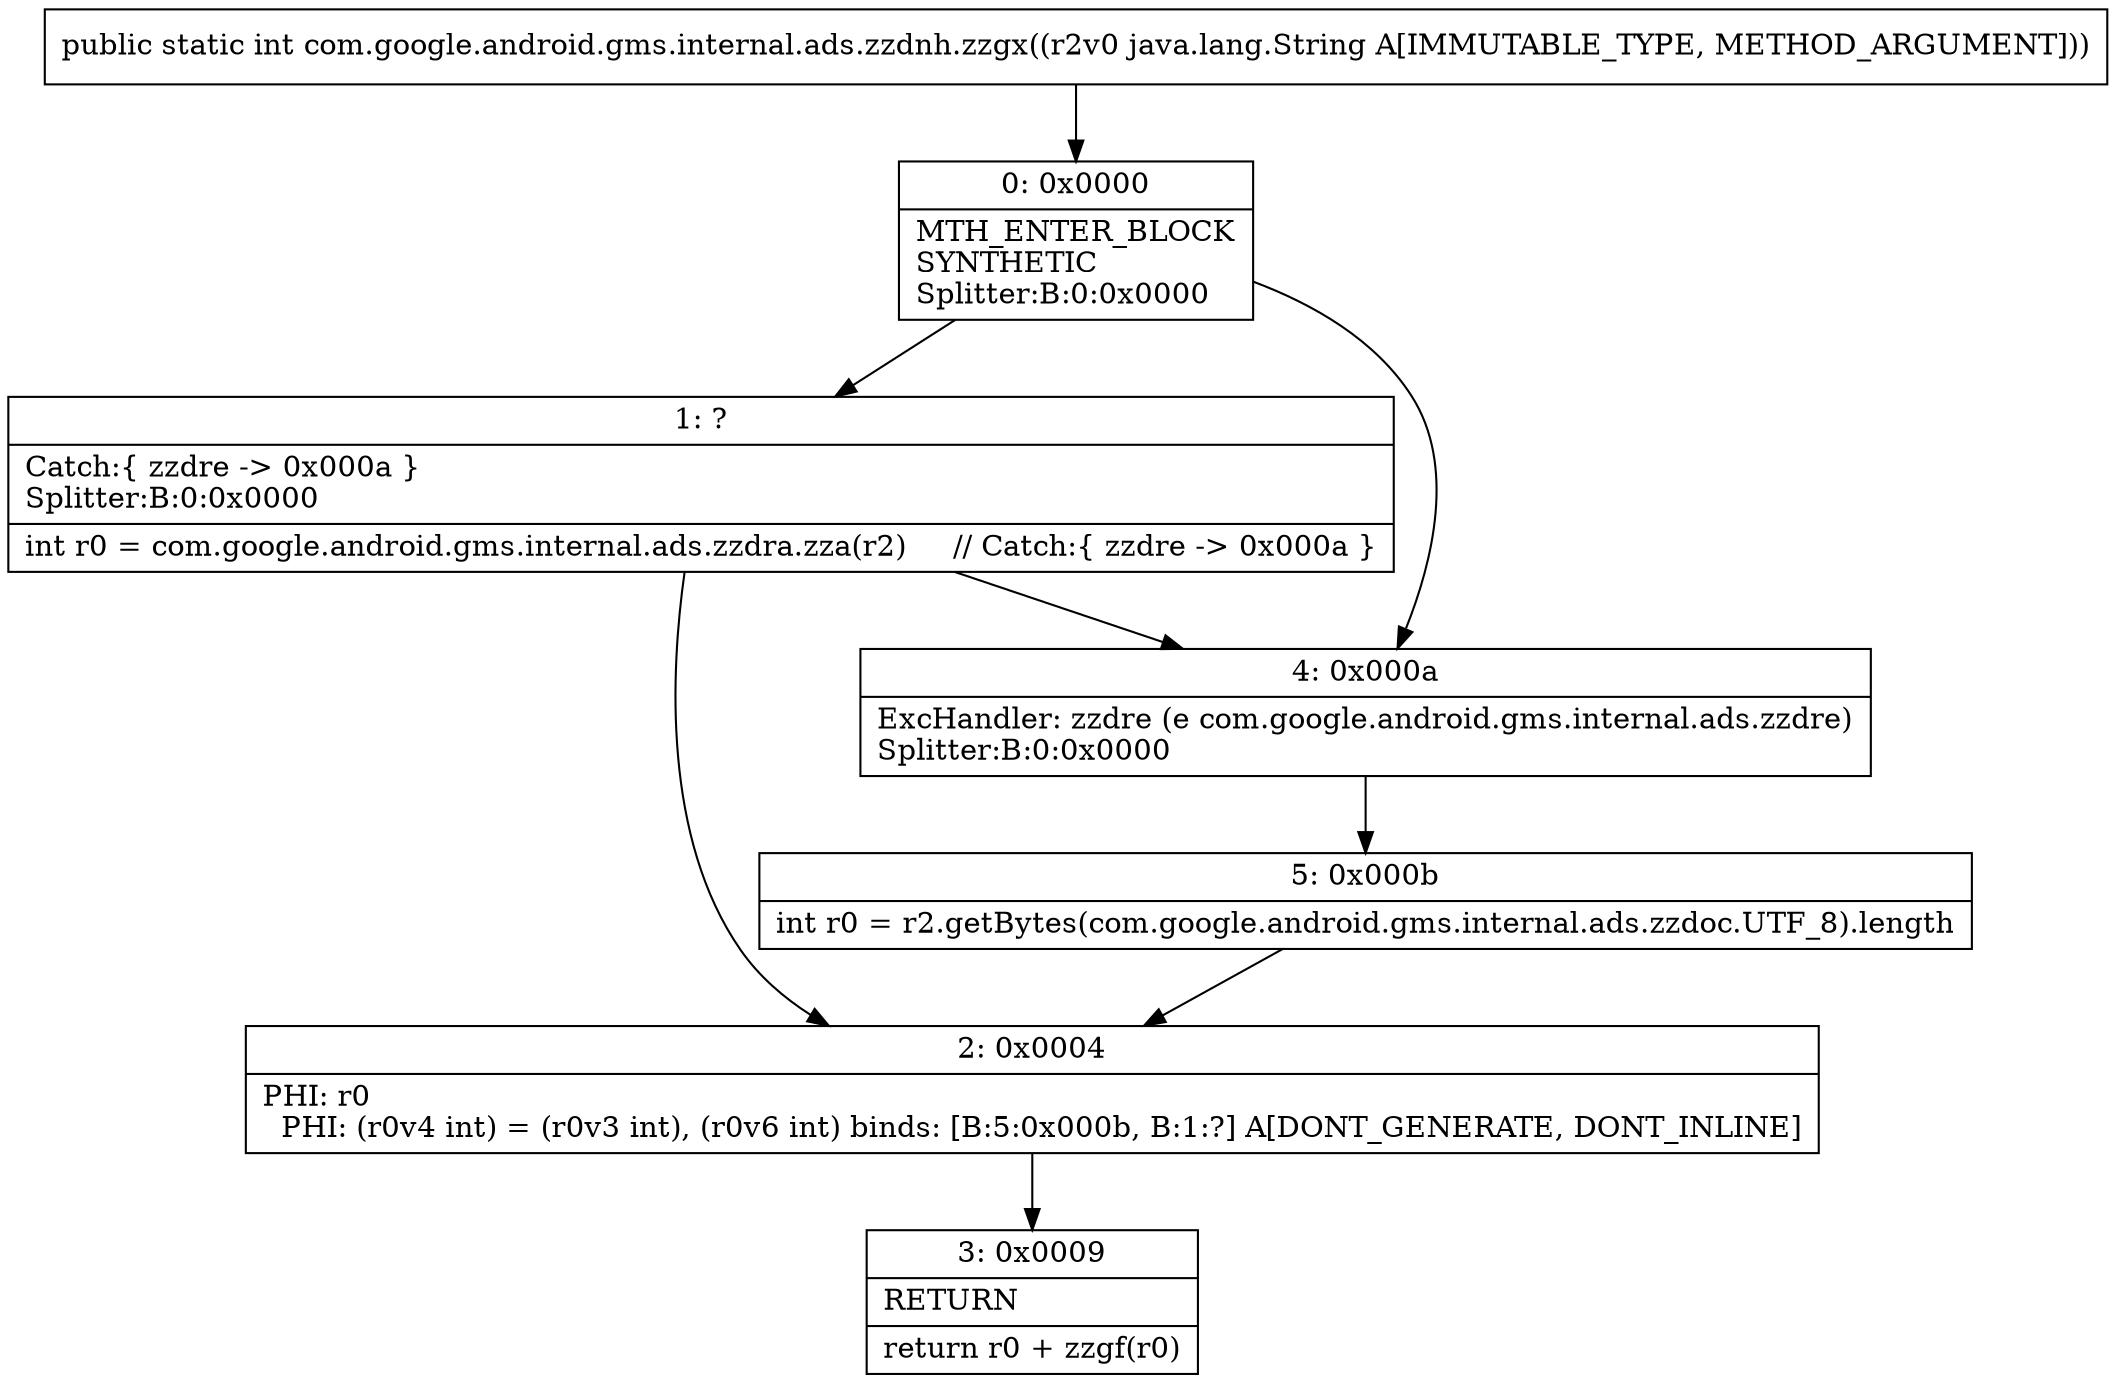 digraph "CFG forcom.google.android.gms.internal.ads.zzdnh.zzgx(Ljava\/lang\/String;)I" {
Node_0 [shape=record,label="{0\:\ 0x0000|MTH_ENTER_BLOCK\lSYNTHETIC\lSplitter:B:0:0x0000\l}"];
Node_1 [shape=record,label="{1\:\ ?|Catch:\{ zzdre \-\> 0x000a \}\lSplitter:B:0:0x0000\l|int r0 = com.google.android.gms.internal.ads.zzdra.zza(r2)     \/\/ Catch:\{ zzdre \-\> 0x000a \}\l}"];
Node_2 [shape=record,label="{2\:\ 0x0004|PHI: r0 \l  PHI: (r0v4 int) = (r0v3 int), (r0v6 int) binds: [B:5:0x000b, B:1:?] A[DONT_GENERATE, DONT_INLINE]\l}"];
Node_3 [shape=record,label="{3\:\ 0x0009|RETURN\l|return r0 + zzgf(r0)\l}"];
Node_4 [shape=record,label="{4\:\ 0x000a|ExcHandler: zzdre (e com.google.android.gms.internal.ads.zzdre)\lSplitter:B:0:0x0000\l}"];
Node_5 [shape=record,label="{5\:\ 0x000b|int r0 = r2.getBytes(com.google.android.gms.internal.ads.zzdoc.UTF_8).length\l}"];
MethodNode[shape=record,label="{public static int com.google.android.gms.internal.ads.zzdnh.zzgx((r2v0 java.lang.String A[IMMUTABLE_TYPE, METHOD_ARGUMENT])) }"];
MethodNode -> Node_0;
Node_0 -> Node_1;
Node_0 -> Node_4;
Node_1 -> Node_4;
Node_1 -> Node_2;
Node_2 -> Node_3;
Node_4 -> Node_5;
Node_5 -> Node_2;
}

